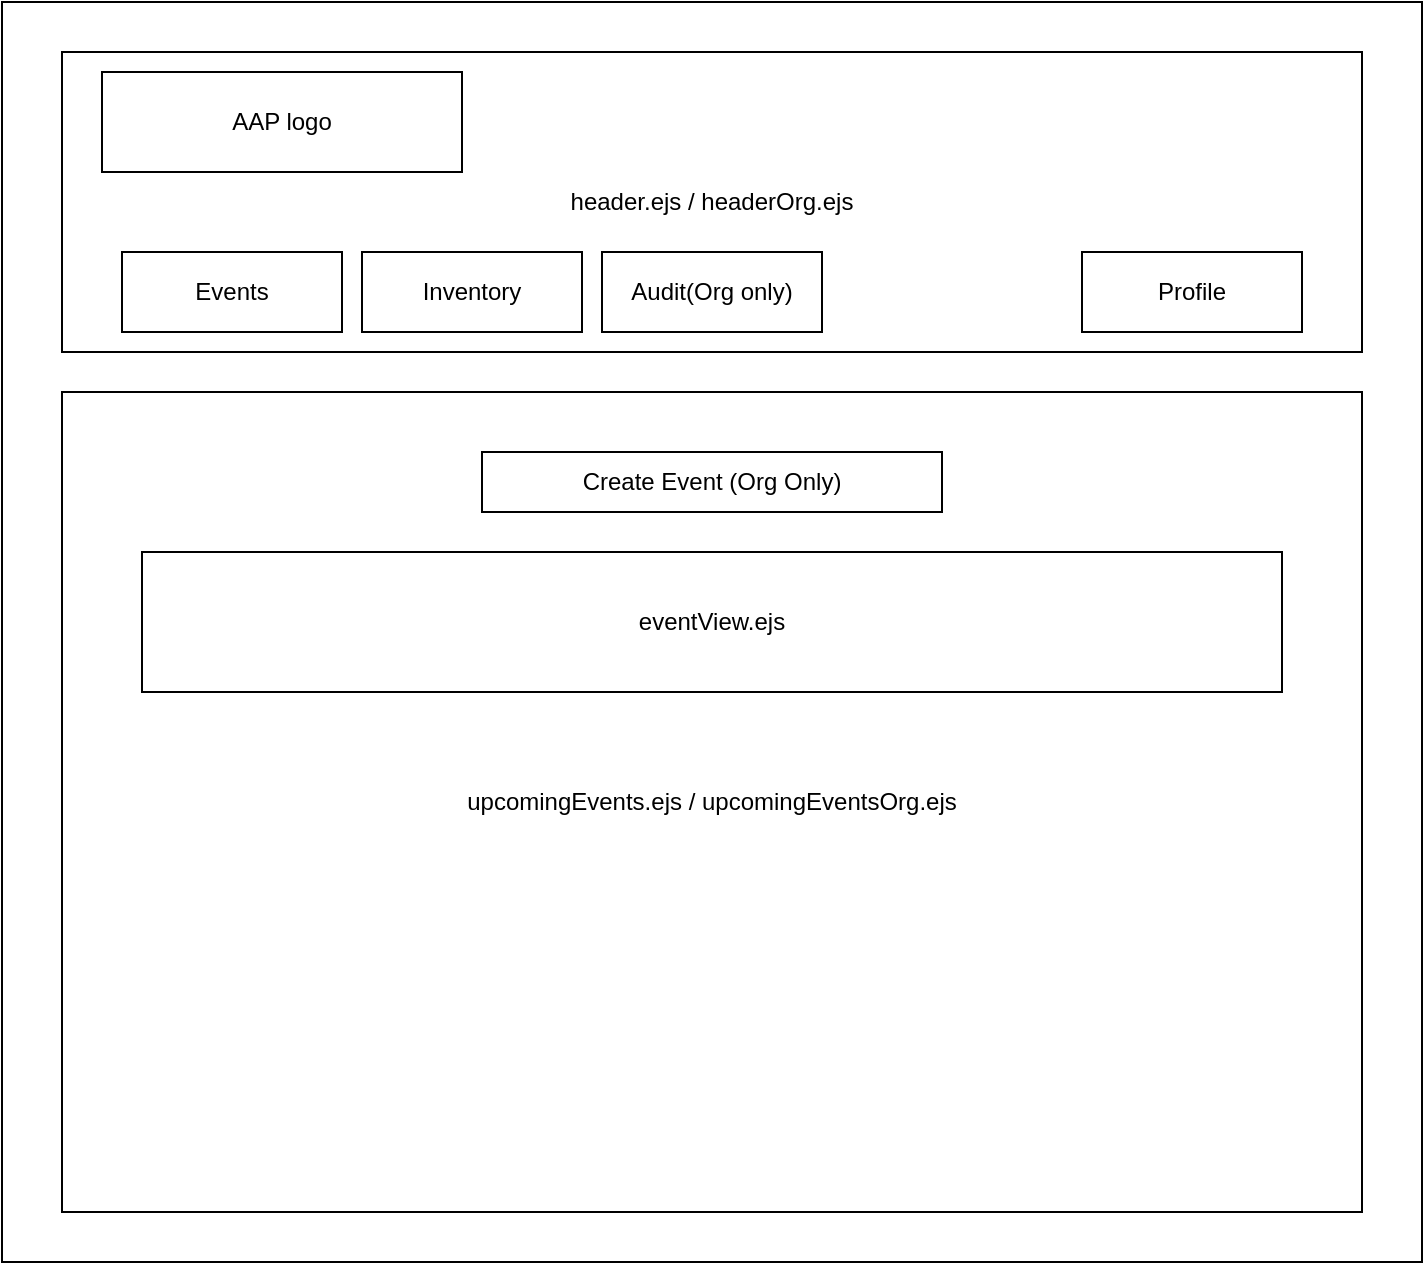 <mxfile version="13.10.9" type="device"><diagram id="5MNLaXxExGbXkL5at1UL" name="Page-1"><mxGraphModel dx="1262" dy="685" grid="1" gridSize="10" guides="1" tooltips="1" connect="1" arrows="1" fold="1" page="1" pageScale="1" pageWidth="850" pageHeight="1100" math="0" shadow="0"><root><mxCell id="0"/><mxCell id="1" parent="0"/><mxCell id="fhRzHyF2KAnNo8-zVwFa-1" value="" style="rounded=0;whiteSpace=wrap;html=1;" vertex="1" parent="1"><mxGeometry x="80" y="35" width="710" height="630" as="geometry"/></mxCell><mxCell id="fhRzHyF2KAnNo8-zVwFa-2" value="header.ejs / headerOrg.ejs" style="rounded=0;whiteSpace=wrap;html=1;" vertex="1" parent="1"><mxGeometry x="110" y="60" width="650" height="150" as="geometry"/></mxCell><mxCell id="fhRzHyF2KAnNo8-zVwFa-3" value="&lt;div&gt;AAP logo&lt;/div&gt;" style="rounded=0;whiteSpace=wrap;html=1;" vertex="1" parent="1"><mxGeometry x="130" y="70" width="180" height="50" as="geometry"/></mxCell><mxCell id="fhRzHyF2KAnNo8-zVwFa-4" value="Events" style="rounded=0;whiteSpace=wrap;html=1;" vertex="1" parent="1"><mxGeometry x="140" y="160" width="110" height="40" as="geometry"/></mxCell><mxCell id="fhRzHyF2KAnNo8-zVwFa-5" value="Inventory" style="rounded=0;whiteSpace=wrap;html=1;" vertex="1" parent="1"><mxGeometry x="260" y="160" width="110" height="40" as="geometry"/></mxCell><mxCell id="fhRzHyF2KAnNo8-zVwFa-6" value="Audit(Org only)" style="rounded=0;whiteSpace=wrap;html=1;" vertex="1" parent="1"><mxGeometry x="380" y="160" width="110" height="40" as="geometry"/></mxCell><mxCell id="fhRzHyF2KAnNo8-zVwFa-8" value="Profile" style="rounded=0;whiteSpace=wrap;html=1;" vertex="1" parent="1"><mxGeometry x="620" y="160" width="110" height="40" as="geometry"/></mxCell><mxCell id="fhRzHyF2KAnNo8-zVwFa-11" value="&lt;div&gt;upcomingEvents.ejs / upcomingEventsOrg.ejs&lt;/div&gt;" style="rounded=0;whiteSpace=wrap;html=1;" vertex="1" parent="1"><mxGeometry x="110" y="230" width="650" height="410" as="geometry"/></mxCell><mxCell id="fhRzHyF2KAnNo8-zVwFa-12" value="Create Event (Org Only)" style="rounded=0;whiteSpace=wrap;html=1;" vertex="1" parent="1"><mxGeometry x="320" y="260" width="230" height="30" as="geometry"/></mxCell><mxCell id="fhRzHyF2KAnNo8-zVwFa-13" value="eventView.ejs" style="rounded=0;whiteSpace=wrap;html=1;" vertex="1" parent="1"><mxGeometry x="150" y="310" width="570" height="70" as="geometry"/></mxCell></root></mxGraphModel></diagram></mxfile>